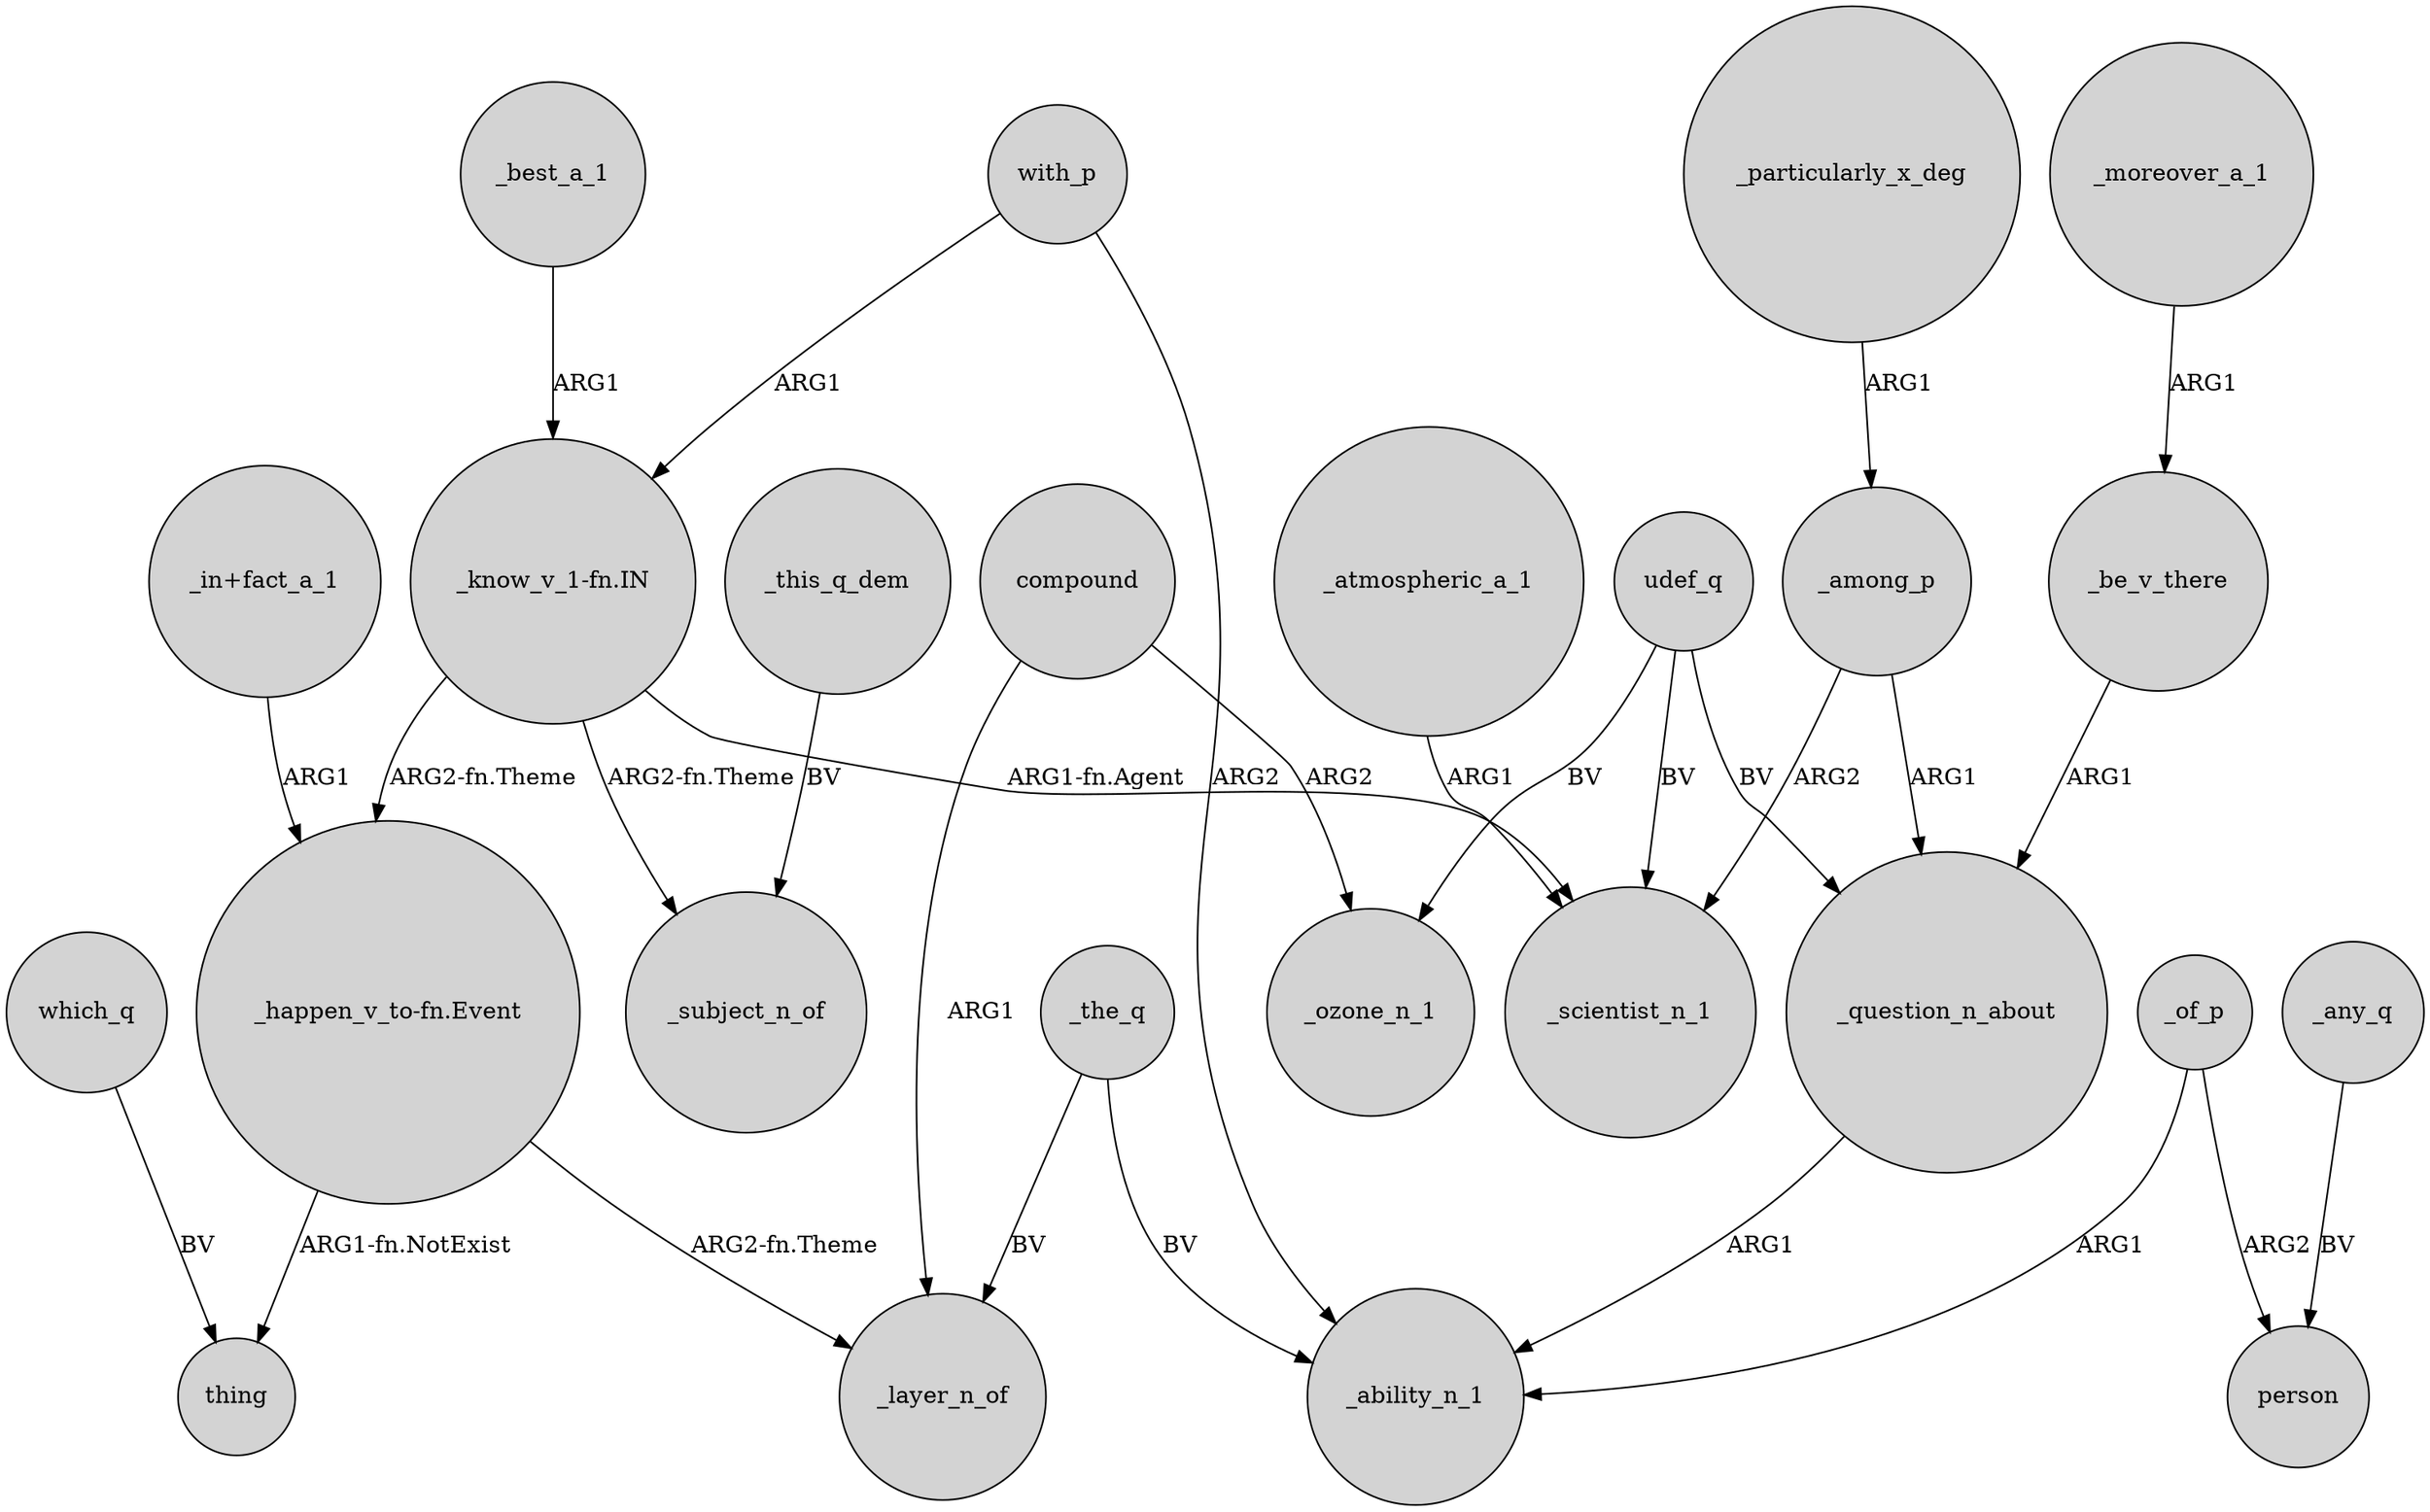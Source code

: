 digraph {
	node [shape=circle style=filled]
	_question_n_about -> _ability_n_1 [label=ARG1]
	udef_q -> _ozone_n_1 [label=BV]
	"_in+fact_a_1" -> "_happen_v_to-fn.Event" [label=ARG1]
	_this_q_dem -> _subject_n_of [label=BV]
	_among_p -> _question_n_about [label=ARG1]
	_moreover_a_1 -> _be_v_there [label=ARG1]
	"_happen_v_to-fn.Event" -> thing [label="ARG1-fn.NotExist"]
	"_know_v_1-fn.IN" -> _scientist_n_1 [label="ARG1-fn.Agent"]
	udef_q -> _question_n_about [label=BV]
	compound -> _ozone_n_1 [label=ARG2]
	"_happen_v_to-fn.Event" -> _layer_n_of [label="ARG2-fn.Theme"]
	_be_v_there -> _question_n_about [label=ARG1]
	"_know_v_1-fn.IN" -> _subject_n_of [label="ARG2-fn.Theme"]
	_among_p -> _scientist_n_1 [label=ARG2]
	_particularly_x_deg -> _among_p [label=ARG1]
	with_p -> _ability_n_1 [label=ARG2]
	_of_p -> person [label=ARG2]
	_best_a_1 -> "_know_v_1-fn.IN" [label=ARG1]
	_the_q -> _layer_n_of [label=BV]
	"_know_v_1-fn.IN" -> "_happen_v_to-fn.Event" [label="ARG2-fn.Theme"]
	_of_p -> _ability_n_1 [label=ARG1]
	compound -> _layer_n_of [label=ARG1]
	udef_q -> _scientist_n_1 [label=BV]
	_the_q -> _ability_n_1 [label=BV]
	_any_q -> person [label=BV]
	with_p -> "_know_v_1-fn.IN" [label=ARG1]
	_atmospheric_a_1 -> _scientist_n_1 [label=ARG1]
	which_q -> thing [label=BV]
}
